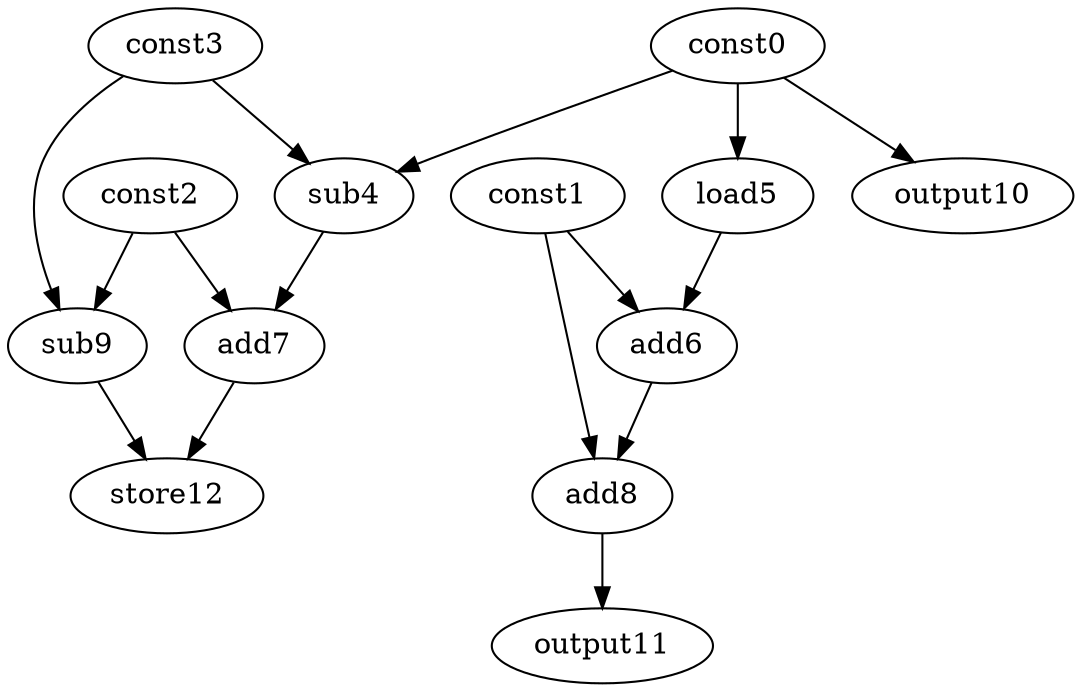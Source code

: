 digraph G { 
const0[opcode=const]; 
const1[opcode=const]; 
const2[opcode=const]; 
const3[opcode=const]; 
sub4[opcode=sub]; 
load5[opcode=load]; 
add6[opcode=add]; 
add7[opcode=add]; 
add8[opcode=add]; 
sub9[opcode=sub]; 
output10[opcode=output]; 
output11[opcode=output]; 
store12[opcode=store]; 
const0->sub4[operand=0];
const3->sub4[operand=1];
const0->load5[operand=0];
const2->sub9[operand=0];
const3->sub9[operand=1];
const0->output10[operand=0];
const1->add6[operand=0];
load5->add6[operand=1];
const2->add7[operand=0];
sub4->add7[operand=1];
const1->add8[operand=0];
add6->add8[operand=1];
add7->store12[operand=0];
sub9->store12[operand=1];
add8->output11[operand=0];
}
